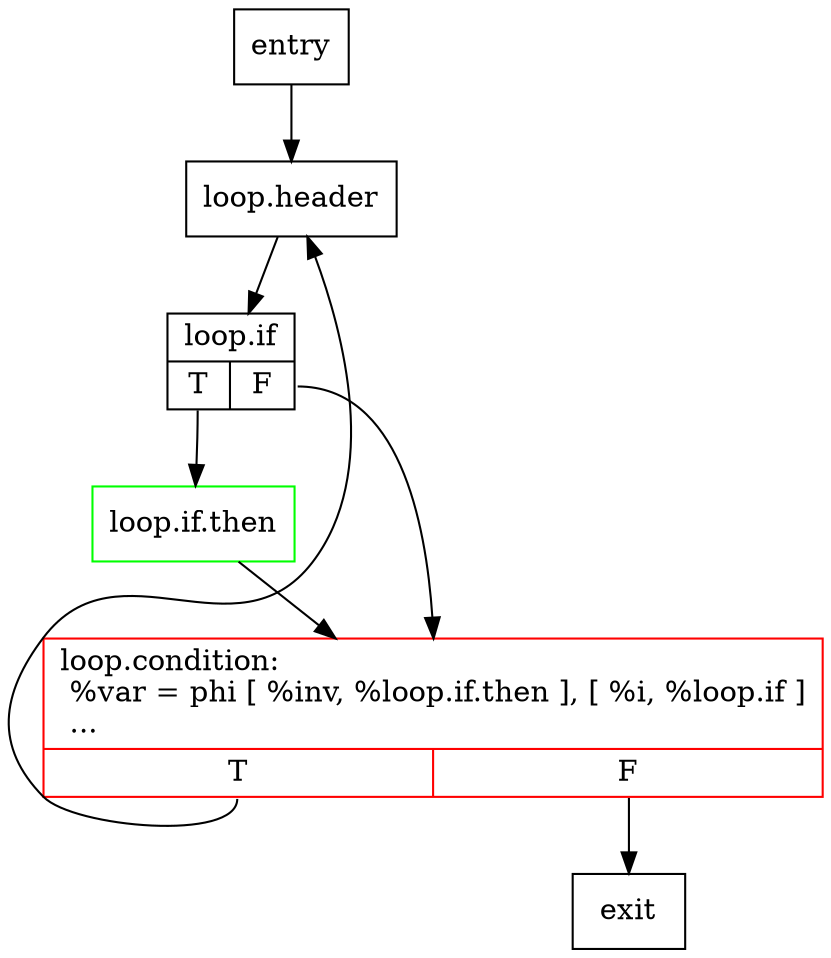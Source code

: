 digraph "Counterexample CFG" {

    node [shape=record]
	entry;
    loop_header[label="{loop.header}"];
    loop_if[label="{loop.if|{<s0>T|<s1>F}}"];
    loop_if_then[color=green, label="{loop.if.then}"];
    loop_condition[color=red,label="{
        loop.condition:\l
        %var = phi [ %inv, %loop.if.then ], [ %i, %loop.if ]\l
        ...\l
        |{<s0>T|<s1>F}
    }"];
    exit;
    entry->loop_header->loop_if;
    loop_if:s0->loop_if_then->loop_condition;
    loop_if:s1->loop_condition;
    loop_condition:s0->loop_header;
    loop_condition:s1->exit;
}

